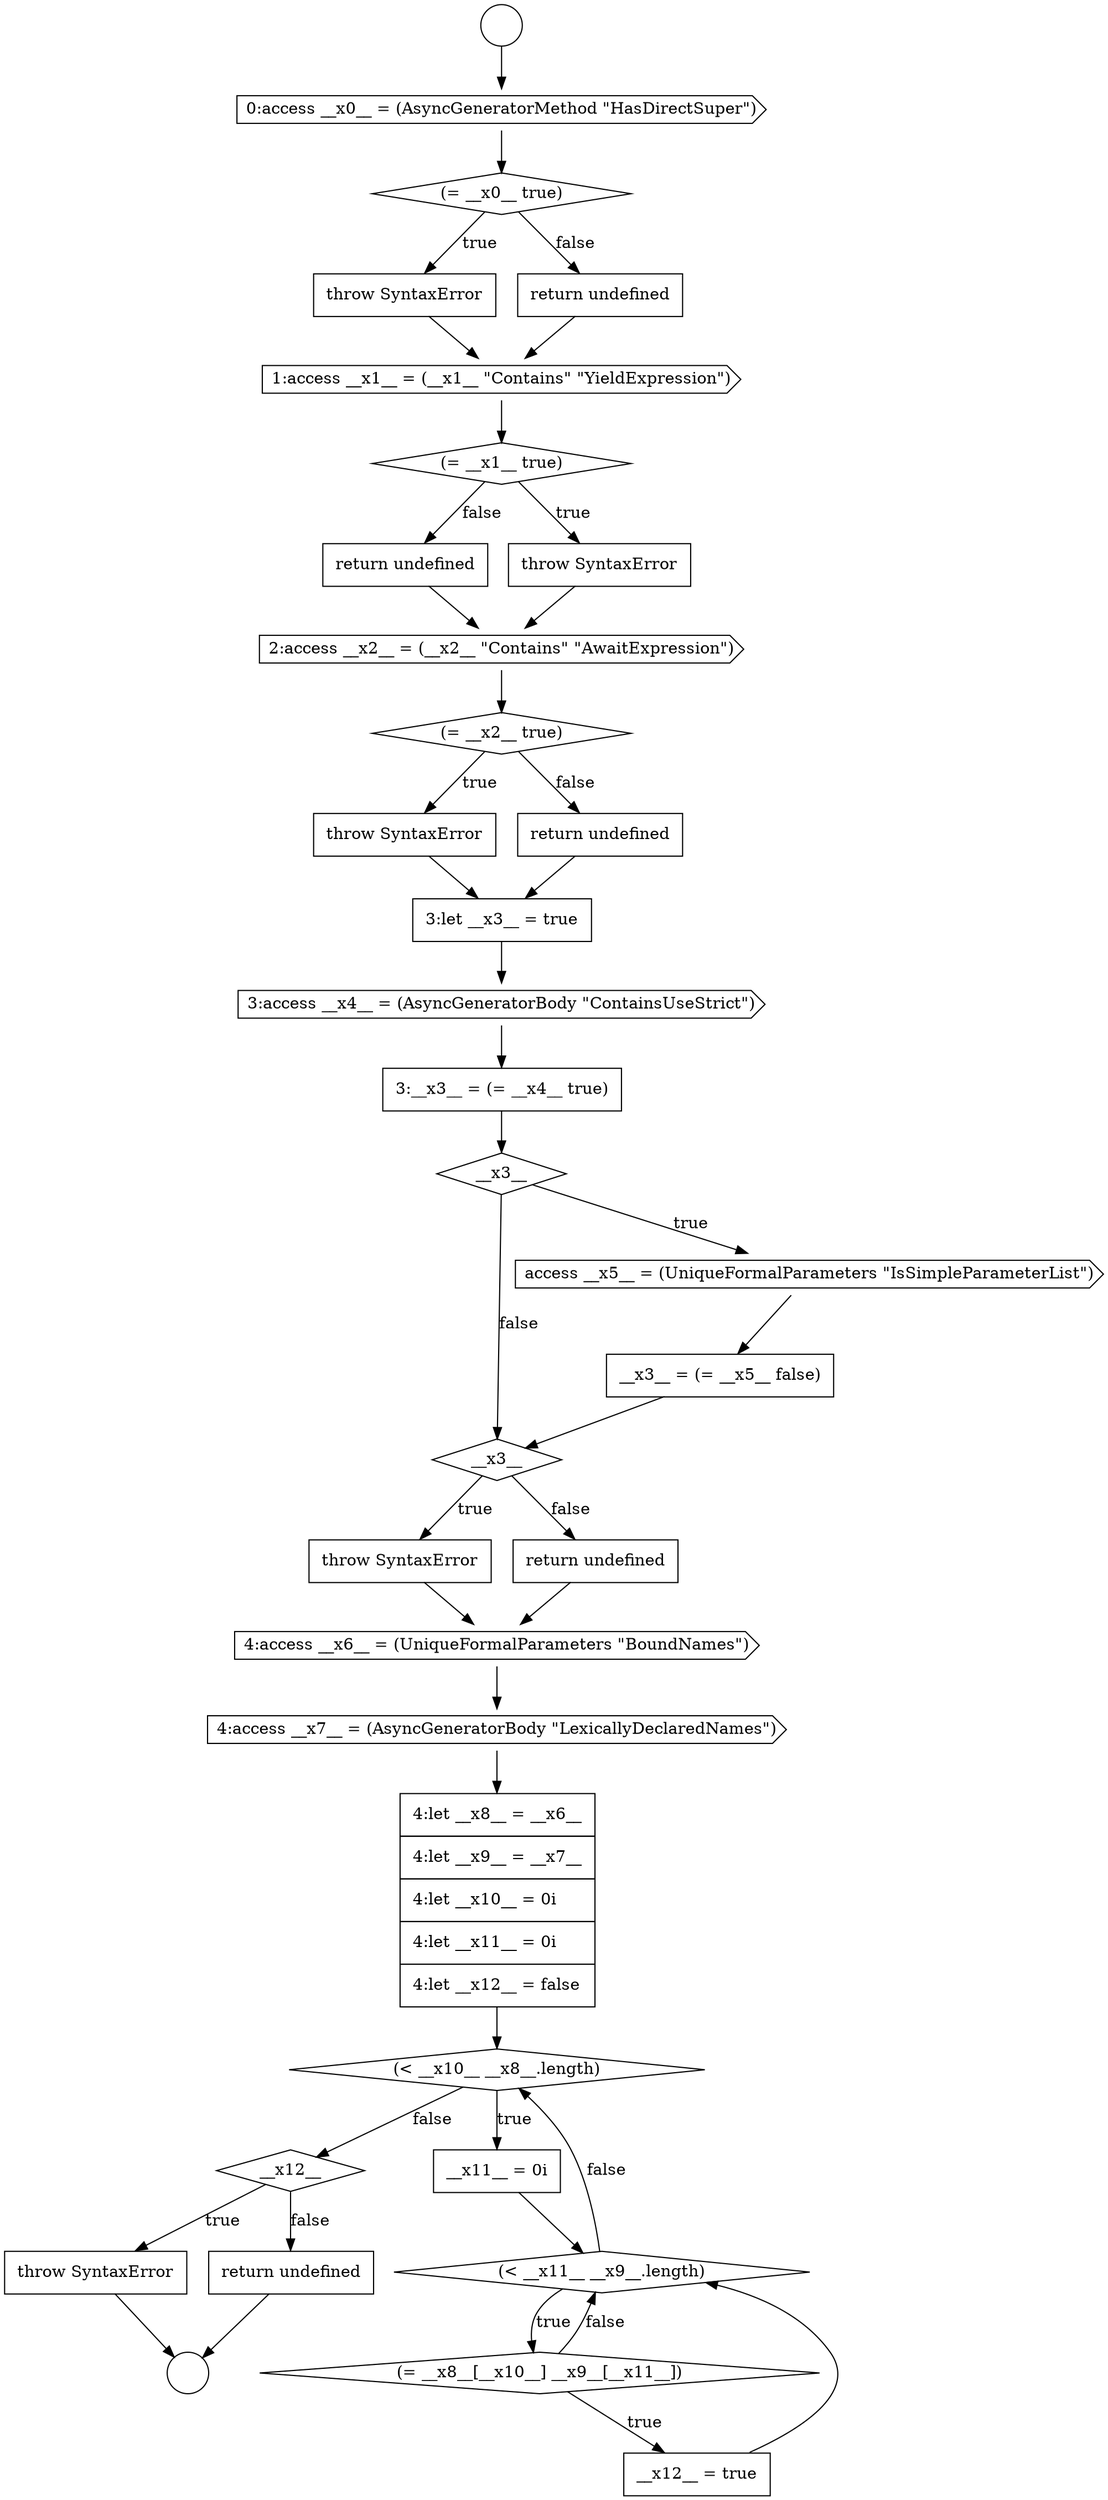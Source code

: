 digraph {
  node18874 [shape=diamond, label=<<font color="black">__x3__</font>> color="black" fillcolor="white" style=filled]
  node18857 [shape=circle label=" " color="black" fillcolor="white" style=filled]
  node18866 [shape=none, margin=0, label=<<font color="black">
    <table border="0" cellborder="1" cellspacing="0" cellpadding="10">
      <tr><td align="left">return undefined</td></tr>
    </table>
  </font>> color="black" fillcolor="white" style=filled]
  node18889 [shape=none, margin=0, label=<<font color="black">
    <table border="0" cellborder="1" cellspacing="0" cellpadding="10">
      <tr><td align="left">throw SyntaxError</td></tr>
    </table>
  </font>> color="black" fillcolor="white" style=filled]
  node18883 [shape=diamond, label=<<font color="black">(&lt; __x10__ __x8__.length)</font>> color="black" fillcolor="white" style=filled]
  node18885 [shape=diamond, label=<<font color="black">(&lt; __x11__ __x9__.length)</font>> color="black" fillcolor="white" style=filled]
  node18880 [shape=cds, label=<<font color="black">4:access __x6__ = (UniqueFormalParameters &quot;BoundNames&quot;)</font>> color="black" fillcolor="white" style=filled]
  node18859 [shape=cds, label=<<font color="black">0:access __x0__ = (AsyncGeneratorMethod &quot;HasDirectSuper&quot;)</font>> color="black" fillcolor="white" style=filled]
  node18876 [shape=none, margin=0, label=<<font color="black">
    <table border="0" cellborder="1" cellspacing="0" cellpadding="10">
      <tr><td align="left">__x3__ = (= __x5__ false)</td></tr>
    </table>
  </font>> color="black" fillcolor="white" style=filled]
  node18871 [shape=none, margin=0, label=<<font color="black">
    <table border="0" cellborder="1" cellspacing="0" cellpadding="10">
      <tr><td align="left">3:let __x3__ = true</td></tr>
    </table>
  </font>> color="black" fillcolor="white" style=filled]
  node18886 [shape=diamond, label=<<font color="black">(= __x8__[__x10__] __x9__[__x11__])</font>> color="black" fillcolor="white" style=filled]
  node18868 [shape=diamond, label=<<font color="black">(= __x2__ true)</font>> color="black" fillcolor="white" style=filled]
  node18881 [shape=cds, label=<<font color="black">4:access __x7__ = (AsyncGeneratorBody &quot;LexicallyDeclaredNames&quot;)</font>> color="black" fillcolor="white" style=filled]
  node18861 [shape=none, margin=0, label=<<font color="black">
    <table border="0" cellborder="1" cellspacing="0" cellpadding="10">
      <tr><td align="left">throw SyntaxError</td></tr>
    </table>
  </font>> color="black" fillcolor="white" style=filled]
  node18878 [shape=none, margin=0, label=<<font color="black">
    <table border="0" cellborder="1" cellspacing="0" cellpadding="10">
      <tr><td align="left">throw SyntaxError</td></tr>
    </table>
  </font>> color="black" fillcolor="white" style=filled]
  node18869 [shape=none, margin=0, label=<<font color="black">
    <table border="0" cellborder="1" cellspacing="0" cellpadding="10">
      <tr><td align="left">throw SyntaxError</td></tr>
    </table>
  </font>> color="black" fillcolor="white" style=filled]
  node18888 [shape=diamond, label=<<font color="black">__x12__</font>> color="black" fillcolor="white" style=filled]
  node18864 [shape=diamond, label=<<font color="black">(= __x1__ true)</font>> color="black" fillcolor="white" style=filled]
  node18873 [shape=none, margin=0, label=<<font color="black">
    <table border="0" cellborder="1" cellspacing="0" cellpadding="10">
      <tr><td align="left">3:__x3__ = (= __x4__ true)</td></tr>
    </table>
  </font>> color="black" fillcolor="white" style=filled]
  node18877 [shape=diamond, label=<<font color="black">__x3__</font>> color="black" fillcolor="white" style=filled]
  node18860 [shape=diamond, label=<<font color="black">(= __x0__ true)</font>> color="black" fillcolor="white" style=filled]
  node18870 [shape=none, margin=0, label=<<font color="black">
    <table border="0" cellborder="1" cellspacing="0" cellpadding="10">
      <tr><td align="left">return undefined</td></tr>
    </table>
  </font>> color="black" fillcolor="white" style=filled]
  node18867 [shape=cds, label=<<font color="black">2:access __x2__ = (__x2__ &quot;Contains&quot; &quot;AwaitExpression&quot;)</font>> color="black" fillcolor="white" style=filled]
  node18884 [shape=none, margin=0, label=<<font color="black">
    <table border="0" cellborder="1" cellspacing="0" cellpadding="10">
      <tr><td align="left">__x11__ = 0i</td></tr>
    </table>
  </font>> color="black" fillcolor="white" style=filled]
  node18863 [shape=cds, label=<<font color="black">1:access __x1__ = (__x1__ &quot;Contains&quot; &quot;YieldExpression&quot;)</font>> color="black" fillcolor="white" style=filled]
  node18858 [shape=circle label=" " color="black" fillcolor="white" style=filled]
  node18879 [shape=none, margin=0, label=<<font color="black">
    <table border="0" cellborder="1" cellspacing="0" cellpadding="10">
      <tr><td align="left">return undefined</td></tr>
    </table>
  </font>> color="black" fillcolor="white" style=filled]
  node18862 [shape=none, margin=0, label=<<font color="black">
    <table border="0" cellborder="1" cellspacing="0" cellpadding="10">
      <tr><td align="left">return undefined</td></tr>
    </table>
  </font>> color="black" fillcolor="white" style=filled]
  node18875 [shape=cds, label=<<font color="black">access __x5__ = (UniqueFormalParameters &quot;IsSimpleParameterList&quot;)</font>> color="black" fillcolor="white" style=filled]
  node18872 [shape=cds, label=<<font color="black">3:access __x4__ = (AsyncGeneratorBody &quot;ContainsUseStrict&quot;)</font>> color="black" fillcolor="white" style=filled]
  node18865 [shape=none, margin=0, label=<<font color="black">
    <table border="0" cellborder="1" cellspacing="0" cellpadding="10">
      <tr><td align="left">throw SyntaxError</td></tr>
    </table>
  </font>> color="black" fillcolor="white" style=filled]
  node18882 [shape=none, margin=0, label=<<font color="black">
    <table border="0" cellborder="1" cellspacing="0" cellpadding="10">
      <tr><td align="left">4:let __x8__ = __x6__</td></tr>
      <tr><td align="left">4:let __x9__ = __x7__</td></tr>
      <tr><td align="left">4:let __x10__ = 0i</td></tr>
      <tr><td align="left">4:let __x11__ = 0i</td></tr>
      <tr><td align="left">4:let __x12__ = false</td></tr>
    </table>
  </font>> color="black" fillcolor="white" style=filled]
  node18890 [shape=none, margin=0, label=<<font color="black">
    <table border="0" cellborder="1" cellspacing="0" cellpadding="10">
      <tr><td align="left">return undefined</td></tr>
    </table>
  </font>> color="black" fillcolor="white" style=filled]
  node18887 [shape=none, margin=0, label=<<font color="black">
    <table border="0" cellborder="1" cellspacing="0" cellpadding="10">
      <tr><td align="left">__x12__ = true</td></tr>
    </table>
  </font>> color="black" fillcolor="white" style=filled]
  node18883 -> node18884 [label=<<font color="black">true</font>> color="black"]
  node18883 -> node18888 [label=<<font color="black">false</font>> color="black"]
  node18857 -> node18859 [ color="black"]
  node18877 -> node18878 [label=<<font color="black">true</font>> color="black"]
  node18877 -> node18879 [label=<<font color="black">false</font>> color="black"]
  node18866 -> node18867 [ color="black"]
  node18860 -> node18861 [label=<<font color="black">true</font>> color="black"]
  node18860 -> node18862 [label=<<font color="black">false</font>> color="black"]
  node18870 -> node18871 [ color="black"]
  node18864 -> node18865 [label=<<font color="black">true</font>> color="black"]
  node18864 -> node18866 [label=<<font color="black">false</font>> color="black"]
  node18878 -> node18880 [ color="black"]
  node18859 -> node18860 [ color="black"]
  node18886 -> node18887 [label=<<font color="black">true</font>> color="black"]
  node18886 -> node18885 [label=<<font color="black">false</font>> color="black"]
  node18874 -> node18875 [label=<<font color="black">true</font>> color="black"]
  node18874 -> node18877 [label=<<font color="black">false</font>> color="black"]
  node18872 -> node18873 [ color="black"]
  node18863 -> node18864 [ color="black"]
  node18888 -> node18889 [label=<<font color="black">true</font>> color="black"]
  node18888 -> node18890 [label=<<font color="black">false</font>> color="black"]
  node18885 -> node18886 [label=<<font color="black">true</font>> color="black"]
  node18885 -> node18883 [label=<<font color="black">false</font>> color="black"]
  node18879 -> node18880 [ color="black"]
  node18867 -> node18868 [ color="black"]
  node18884 -> node18885 [ color="black"]
  node18887 -> node18885 [ color="black"]
  node18869 -> node18871 [ color="black"]
  node18882 -> node18883 [ color="black"]
  node18871 -> node18872 [ color="black"]
  node18890 -> node18858 [ color="black"]
  node18868 -> node18869 [label=<<font color="black">true</font>> color="black"]
  node18868 -> node18870 [label=<<font color="black">false</font>> color="black"]
  node18875 -> node18876 [ color="black"]
  node18876 -> node18877 [ color="black"]
  node18873 -> node18874 [ color="black"]
  node18862 -> node18863 [ color="black"]
  node18880 -> node18881 [ color="black"]
  node18861 -> node18863 [ color="black"]
  node18865 -> node18867 [ color="black"]
  node18881 -> node18882 [ color="black"]
  node18889 -> node18858 [ color="black"]
}
